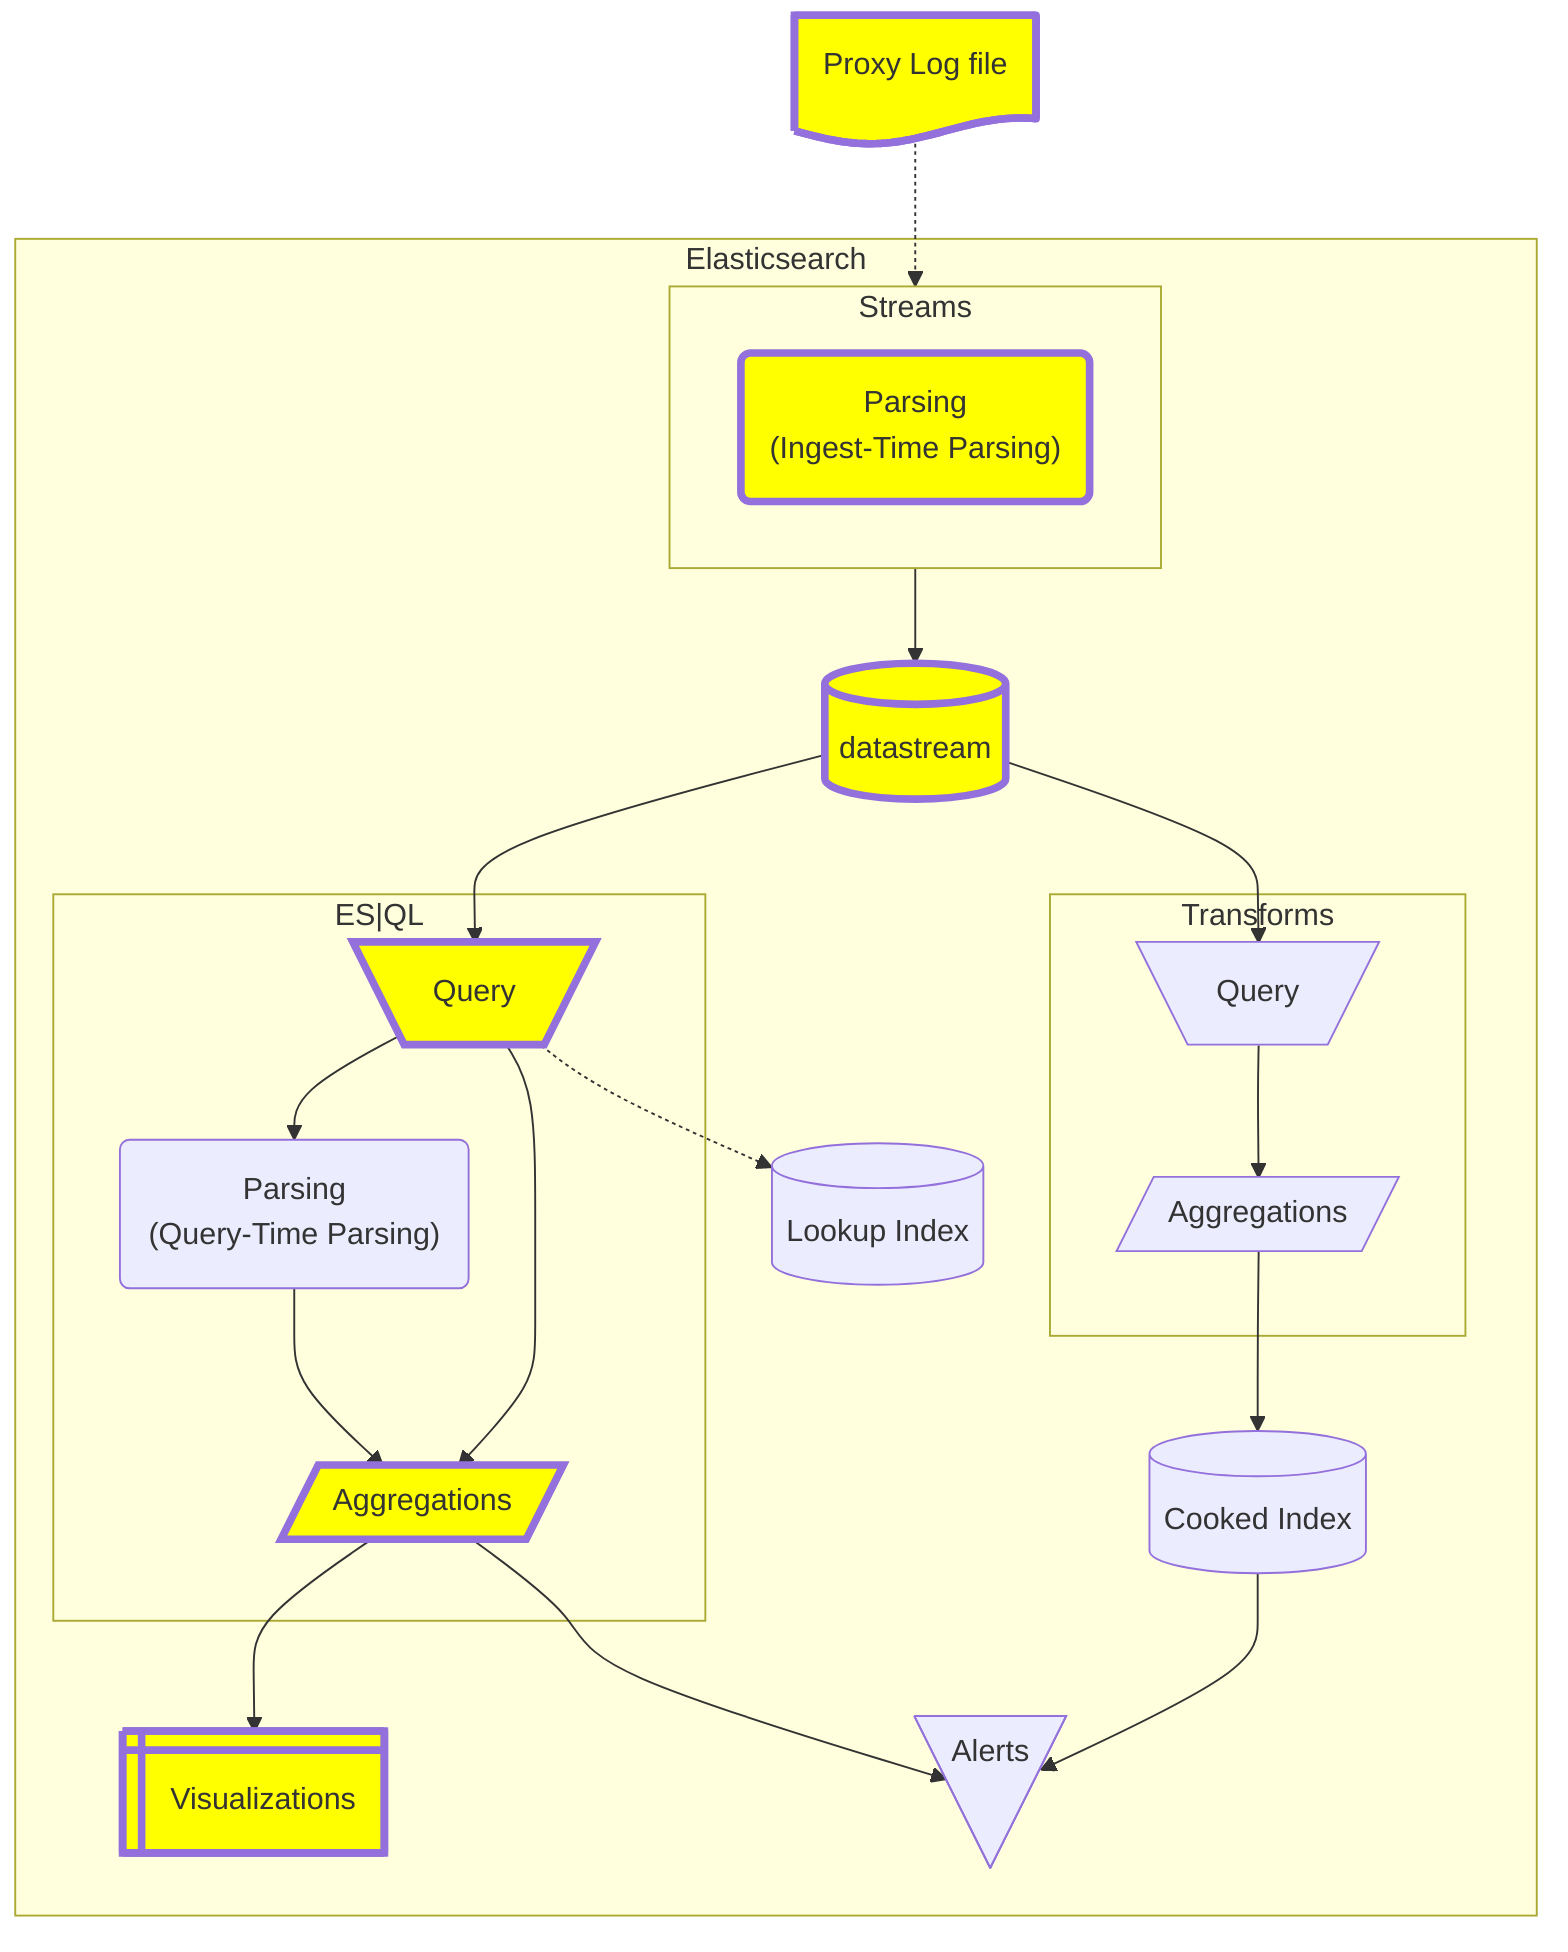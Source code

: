 flowchart TB
    style logfile fill:#ffff00,stroke-width:4px
    style datastream fill:#ffff00,stroke-width:4px

    style streams_parsing fill:#ffff00,stroke-width:4px

    style esql_query fill:#ffff00,stroke-width:4px
    %% style lookup_index fill:#ffff00,stroke-width:4px
    %% style esql_parse fill:#ffff00,stroke-width:4px
    style esql_agg fill:#ffff00,stroke-width:4px

    %% style transforms_query fill:#ffff00,stroke-width:4px
    %% style transforms_aggregations fill:#ffff00,stroke-width:4px
    %% style transforms_index fill:#ffff00,stroke-width:4px

    %% style alerts fill:#ffff00,stroke-width:4px
    style visualizations fill:#ffff00,stroke-width:4px

    subgraph elasticsearch[Elasticsearch]
        datastream@{shape: cyl}
        visualizations@{ shape: win-pane, label: "Visualizations" }
        lookup_index@{shape: cyl, label: "Lookup Index"}
        transforms_index@{shape: cyl, label: "Cooked Index"} 
        alerts@{ shape: manual-file, label: "Alerts"}
        
        subgraph streams["Streams"]
            streams_parsing("Parsing<br>(Ingest-Time Parsing)")
        end

        streams --> datastream

        subgraph esql["ES|QL"]
            esql_query[\Query/]
            esql_parse("Parsing<br>(Query-Time Parsing)")
            esql_agg[/Aggregations/]
            
            esql_query --> esql_parse
            esql_parse --> esql_agg
            esql_query --> esql_agg
        end

        datastream --> esql_query
        esql_query -.-> lookup_index

        subgraph Transforms
            transforms_query[\Query/]
            transforms_aggregations[/Aggregations/]

            transforms_query --> transforms_aggregations
        end

        transforms_aggregations --> transforms_index
        transforms_index --> alerts

        datastream --> transforms_query
        esql_agg --> visualizations
        esql_agg --> alerts
    end

    logfile@{ shape: doc, label: "Proxy Log file"}
    logfile -.-> streams